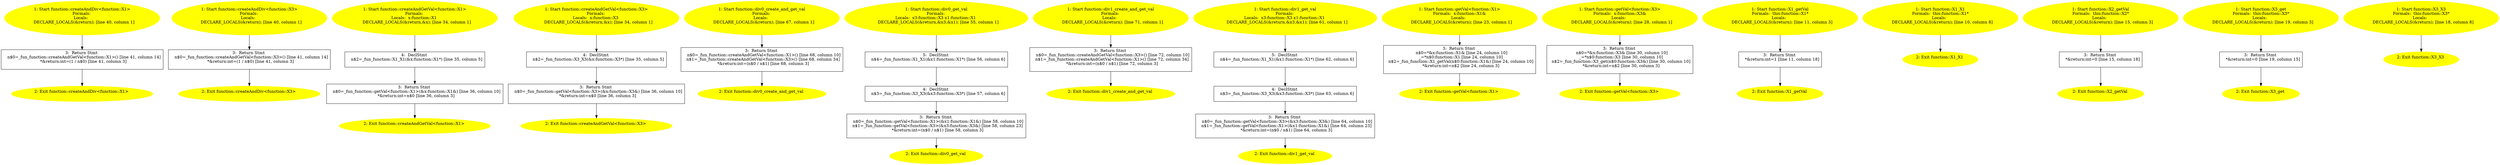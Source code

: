 /* @generated */
digraph cfg {
"createAndDiv<function::X1>#function#7317770096713783521.0380eae58716a2f4c79a0aa7669988ba_1" [label="1: Start function::createAndDiv<function::X1>\nFormals: \nLocals:  \n   DECLARE_LOCALS(&return); [line 40, column 1]\n " color=yellow style=filled]
	

	 "createAndDiv<function::X1>#function#7317770096713783521.0380eae58716a2f4c79a0aa7669988ba_1" -> "createAndDiv<function::X1>#function#7317770096713783521.0380eae58716a2f4c79a0aa7669988ba_3" ;
"createAndDiv<function::X1>#function#7317770096713783521.0380eae58716a2f4c79a0aa7669988ba_2" [label="2: Exit function::createAndDiv<function::X1> \n  " color=yellow style=filled]
	

"createAndDiv<function::X1>#function#7317770096713783521.0380eae58716a2f4c79a0aa7669988ba_3" [label="3:  Return Stmt \n   n$0=_fun_function::createAndGetVal<function::X1>() [line 41, column 14]\n  *&return:int=(1 / n$0) [line 41, column 3]\n " shape="box"]
	

	 "createAndDiv<function::X1>#function#7317770096713783521.0380eae58716a2f4c79a0aa7669988ba_3" -> "createAndDiv<function::X1>#function#7317770096713783521.0380eae58716a2f4c79a0aa7669988ba_2" ;
"createAndDiv<function::X3>#function#17691069018148922707.8fbffac628046cdf9a89a22bc71f8057_1" [label="1: Start function::createAndDiv<function::X3>\nFormals: \nLocals:  \n   DECLARE_LOCALS(&return); [line 40, column 1]\n " color=yellow style=filled]
	

	 "createAndDiv<function::X3>#function#17691069018148922707.8fbffac628046cdf9a89a22bc71f8057_1" -> "createAndDiv<function::X3>#function#17691069018148922707.8fbffac628046cdf9a89a22bc71f8057_3" ;
"createAndDiv<function::X3>#function#17691069018148922707.8fbffac628046cdf9a89a22bc71f8057_2" [label="2: Exit function::createAndDiv<function::X3> \n  " color=yellow style=filled]
	

"createAndDiv<function::X3>#function#17691069018148922707.8fbffac628046cdf9a89a22bc71f8057_3" [label="3:  Return Stmt \n   n$0=_fun_function::createAndGetVal<function::X3>() [line 41, column 14]\n  *&return:int=(1 / n$0) [line 41, column 3]\n " shape="box"]
	

	 "createAndDiv<function::X3>#function#17691069018148922707.8fbffac628046cdf9a89a22bc71f8057_3" -> "createAndDiv<function::X3>#function#17691069018148922707.8fbffac628046cdf9a89a22bc71f8057_2" ;
"createAndGetVal<function::X1>#function#6914861794749950810.03576380bf9ba7f93eef05bd79193575_1" [label="1: Start function::createAndGetVal<function::X1>\nFormals: \nLocals:  x:function::X1 \n   DECLARE_LOCALS(&return,&x); [line 34, column 1]\n " color=yellow style=filled]
	

	 "createAndGetVal<function::X1>#function#6914861794749950810.03576380bf9ba7f93eef05bd79193575_1" -> "createAndGetVal<function::X1>#function#6914861794749950810.03576380bf9ba7f93eef05bd79193575_4" ;
"createAndGetVal<function::X1>#function#6914861794749950810.03576380bf9ba7f93eef05bd79193575_2" [label="2: Exit function::createAndGetVal<function::X1> \n  " color=yellow style=filled]
	

"createAndGetVal<function::X1>#function#6914861794749950810.03576380bf9ba7f93eef05bd79193575_3" [label="3:  Return Stmt \n   n$0=_fun_function::getVal<function::X1>(&x:function::X1&) [line 36, column 10]\n  *&return:int=n$0 [line 36, column 3]\n " shape="box"]
	

	 "createAndGetVal<function::X1>#function#6914861794749950810.03576380bf9ba7f93eef05bd79193575_3" -> "createAndGetVal<function::X1>#function#6914861794749950810.03576380bf9ba7f93eef05bd79193575_2" ;
"createAndGetVal<function::X1>#function#6914861794749950810.03576380bf9ba7f93eef05bd79193575_4" [label="4:  DeclStmt \n   n$2=_fun_function::X1_X1(&x:function::X1*) [line 35, column 5]\n " shape="box"]
	

	 "createAndGetVal<function::X1>#function#6914861794749950810.03576380bf9ba7f93eef05bd79193575_4" -> "createAndGetVal<function::X1>#function#6914861794749950810.03576380bf9ba7f93eef05bd79193575_3" ;
"createAndGetVal<function::X3>#function#780814784522236088.525e889c7c5ef92e178075392a6961a4_1" [label="1: Start function::createAndGetVal<function::X3>\nFormals: \nLocals:  x:function::X3 \n   DECLARE_LOCALS(&return,&x); [line 34, column 1]\n " color=yellow style=filled]
	

	 "createAndGetVal<function::X3>#function#780814784522236088.525e889c7c5ef92e178075392a6961a4_1" -> "createAndGetVal<function::X3>#function#780814784522236088.525e889c7c5ef92e178075392a6961a4_4" ;
"createAndGetVal<function::X3>#function#780814784522236088.525e889c7c5ef92e178075392a6961a4_2" [label="2: Exit function::createAndGetVal<function::X3> \n  " color=yellow style=filled]
	

"createAndGetVal<function::X3>#function#780814784522236088.525e889c7c5ef92e178075392a6961a4_3" [label="3:  Return Stmt \n   n$0=_fun_function::getVal<function::X3>(&x:function::X3&) [line 36, column 10]\n  *&return:int=n$0 [line 36, column 3]\n " shape="box"]
	

	 "createAndGetVal<function::X3>#function#780814784522236088.525e889c7c5ef92e178075392a6961a4_3" -> "createAndGetVal<function::X3>#function#780814784522236088.525e889c7c5ef92e178075392a6961a4_2" ;
"createAndGetVal<function::X3>#function#780814784522236088.525e889c7c5ef92e178075392a6961a4_4" [label="4:  DeclStmt \n   n$2=_fun_function::X3_X3(&x:function::X3*) [line 35, column 5]\n " shape="box"]
	

	 "createAndGetVal<function::X3>#function#780814784522236088.525e889c7c5ef92e178075392a6961a4_4" -> "createAndGetVal<function::X3>#function#780814784522236088.525e889c7c5ef92e178075392a6961a4_3" ;
"div0_create_and_get_val#function#10435269887260132003.1e3aa28edfcd43ce252fdb21067574b3_1" [label="1: Start function::div0_create_and_get_val\nFormals: \nLocals:  \n   DECLARE_LOCALS(&return); [line 67, column 1]\n " color=yellow style=filled]
	

	 "div0_create_and_get_val#function#10435269887260132003.1e3aa28edfcd43ce252fdb21067574b3_1" -> "div0_create_and_get_val#function#10435269887260132003.1e3aa28edfcd43ce252fdb21067574b3_3" ;
"div0_create_and_get_val#function#10435269887260132003.1e3aa28edfcd43ce252fdb21067574b3_2" [label="2: Exit function::div0_create_and_get_val \n  " color=yellow style=filled]
	

"div0_create_and_get_val#function#10435269887260132003.1e3aa28edfcd43ce252fdb21067574b3_3" [label="3:  Return Stmt \n   n$0=_fun_function::createAndGetVal<function::X1>() [line 68, column 10]\n  n$1=_fun_function::createAndGetVal<function::X3>() [line 68, column 34]\n  *&return:int=(n$0 / n$1) [line 68, column 3]\n " shape="box"]
	

	 "div0_create_and_get_val#function#10435269887260132003.1e3aa28edfcd43ce252fdb21067574b3_3" -> "div0_create_and_get_val#function#10435269887260132003.1e3aa28edfcd43ce252fdb21067574b3_2" ;
"div0_get_val#function#10798510201986830040.b077944b4022150f57aec37a5ffc164a_1" [label="1: Start function::div0_get_val\nFormals: \nLocals:  x3:function::X3 x1:function::X1 \n   DECLARE_LOCALS(&return,&x3,&x1); [line 55, column 1]\n " color=yellow style=filled]
	

	 "div0_get_val#function#10798510201986830040.b077944b4022150f57aec37a5ffc164a_1" -> "div0_get_val#function#10798510201986830040.b077944b4022150f57aec37a5ffc164a_5" ;
"div0_get_val#function#10798510201986830040.b077944b4022150f57aec37a5ffc164a_2" [label="2: Exit function::div0_get_val \n  " color=yellow style=filled]
	

"div0_get_val#function#10798510201986830040.b077944b4022150f57aec37a5ffc164a_3" [label="3:  Return Stmt \n   n$0=_fun_function::getVal<function::X1>(&x1:function::X1&) [line 58, column 10]\n  n$1=_fun_function::getVal<function::X3>(&x3:function::X3&) [line 58, column 23]\n  *&return:int=(n$0 / n$1) [line 58, column 3]\n " shape="box"]
	

	 "div0_get_val#function#10798510201986830040.b077944b4022150f57aec37a5ffc164a_3" -> "div0_get_val#function#10798510201986830040.b077944b4022150f57aec37a5ffc164a_2" ;
"div0_get_val#function#10798510201986830040.b077944b4022150f57aec37a5ffc164a_4" [label="4:  DeclStmt \n   n$3=_fun_function::X3_X3(&x3:function::X3*) [line 57, column 6]\n " shape="box"]
	

	 "div0_get_val#function#10798510201986830040.b077944b4022150f57aec37a5ffc164a_4" -> "div0_get_val#function#10798510201986830040.b077944b4022150f57aec37a5ffc164a_3" ;
"div0_get_val#function#10798510201986830040.b077944b4022150f57aec37a5ffc164a_5" [label="5:  DeclStmt \n   n$4=_fun_function::X1_X1(&x1:function::X1*) [line 56, column 6]\n " shape="box"]
	

	 "div0_get_val#function#10798510201986830040.b077944b4022150f57aec37a5ffc164a_5" -> "div0_get_val#function#10798510201986830040.b077944b4022150f57aec37a5ffc164a_4" ;
"div1_create_and_get_val#function#14376724289073099234.7b46bfd9e19b7d3885bef77d1720d502_1" [label="1: Start function::div1_create_and_get_val\nFormals: \nLocals:  \n   DECLARE_LOCALS(&return); [line 71, column 1]\n " color=yellow style=filled]
	

	 "div1_create_and_get_val#function#14376724289073099234.7b46bfd9e19b7d3885bef77d1720d502_1" -> "div1_create_and_get_val#function#14376724289073099234.7b46bfd9e19b7d3885bef77d1720d502_3" ;
"div1_create_and_get_val#function#14376724289073099234.7b46bfd9e19b7d3885bef77d1720d502_2" [label="2: Exit function::div1_create_and_get_val \n  " color=yellow style=filled]
	

"div1_create_and_get_val#function#14376724289073099234.7b46bfd9e19b7d3885bef77d1720d502_3" [label="3:  Return Stmt \n   n$0=_fun_function::createAndGetVal<function::X3>() [line 72, column 10]\n  n$1=_fun_function::createAndGetVal<function::X1>() [line 72, column 34]\n  *&return:int=(n$0 / n$1) [line 72, column 3]\n " shape="box"]
	

	 "div1_create_and_get_val#function#14376724289073099234.7b46bfd9e19b7d3885bef77d1720d502_3" -> "div1_create_and_get_val#function#14376724289073099234.7b46bfd9e19b7d3885bef77d1720d502_2" ;
"div1_get_val#function#3554411408849091151.45cb38d8fc35a6b2cdc1f63de85d2e51_1" [label="1: Start function::div1_get_val\nFormals: \nLocals:  x3:function::X3 x1:function::X1 \n   DECLARE_LOCALS(&return,&x3,&x1); [line 61, column 1]\n " color=yellow style=filled]
	

	 "div1_get_val#function#3554411408849091151.45cb38d8fc35a6b2cdc1f63de85d2e51_1" -> "div1_get_val#function#3554411408849091151.45cb38d8fc35a6b2cdc1f63de85d2e51_5" ;
"div1_get_val#function#3554411408849091151.45cb38d8fc35a6b2cdc1f63de85d2e51_2" [label="2: Exit function::div1_get_val \n  " color=yellow style=filled]
	

"div1_get_val#function#3554411408849091151.45cb38d8fc35a6b2cdc1f63de85d2e51_3" [label="3:  Return Stmt \n   n$0=_fun_function::getVal<function::X3>(&x3:function::X3&) [line 64, column 10]\n  n$1=_fun_function::getVal<function::X1>(&x1:function::X1&) [line 64, column 23]\n  *&return:int=(n$0 / n$1) [line 64, column 3]\n " shape="box"]
	

	 "div1_get_val#function#3554411408849091151.45cb38d8fc35a6b2cdc1f63de85d2e51_3" -> "div1_get_val#function#3554411408849091151.45cb38d8fc35a6b2cdc1f63de85d2e51_2" ;
"div1_get_val#function#3554411408849091151.45cb38d8fc35a6b2cdc1f63de85d2e51_4" [label="4:  DeclStmt \n   n$3=_fun_function::X3_X3(&x3:function::X3*) [line 63, column 6]\n " shape="box"]
	

	 "div1_get_val#function#3554411408849091151.45cb38d8fc35a6b2cdc1f63de85d2e51_4" -> "div1_get_val#function#3554411408849091151.45cb38d8fc35a6b2cdc1f63de85d2e51_3" ;
"div1_get_val#function#3554411408849091151.45cb38d8fc35a6b2cdc1f63de85d2e51_5" [label="5:  DeclStmt \n   n$4=_fun_function::X1_X1(&x1:function::X1*) [line 62, column 6]\n " shape="box"]
	

	 "div1_get_val#function#3554411408849091151.45cb38d8fc35a6b2cdc1f63de85d2e51_5" -> "div1_get_val#function#3554411408849091151.45cb38d8fc35a6b2cdc1f63de85d2e51_4" ;
"getVal<function::X1>#function#7262186352585196534.81220c6f833b74aa2acc9c6411bc9ace_1" [label="1: Start function::getVal<function::X1>\nFormals:  x:function::X1&\nLocals:  \n   DECLARE_LOCALS(&return); [line 23, column 1]\n " color=yellow style=filled]
	

	 "getVal<function::X1>#function#7262186352585196534.81220c6f833b74aa2acc9c6411bc9ace_1" -> "getVal<function::X1>#function#7262186352585196534.81220c6f833b74aa2acc9c6411bc9ace_3" ;
"getVal<function::X1>#function#7262186352585196534.81220c6f833b74aa2acc9c6411bc9ace_2" [label="2: Exit function::getVal<function::X1> \n  " color=yellow style=filled]
	

"getVal<function::X1>#function#7262186352585196534.81220c6f833b74aa2acc9c6411bc9ace_3" [label="3:  Return Stmt \n   n$0=*&x:function::X1& [line 24, column 10]\n  _=*n$0:function::X1 [line 24, column 10]\n  n$2=_fun_function::X1_getVal(n$0:function::X1&) [line 24, column 10]\n  *&return:int=n$2 [line 24, column 3]\n " shape="box"]
	

	 "getVal<function::X1>#function#7262186352585196534.81220c6f833b74aa2acc9c6411bc9ace_3" -> "getVal<function::X1>#function#7262186352585196534.81220c6f833b74aa2acc9c6411bc9ace_2" ;
"getVal<function::X3>#function#11471061758976940952.6757c257541624a6e94e7b3c73ff8246_1" [label="1: Start function::getVal<function::X3>\nFormals:  x:function::X3&\nLocals:  \n   DECLARE_LOCALS(&return); [line 28, column 1]\n " color=yellow style=filled]
	

	 "getVal<function::X3>#function#11471061758976940952.6757c257541624a6e94e7b3c73ff8246_1" -> "getVal<function::X3>#function#11471061758976940952.6757c257541624a6e94e7b3c73ff8246_3" ;
"getVal<function::X3>#function#11471061758976940952.6757c257541624a6e94e7b3c73ff8246_2" [label="2: Exit function::getVal<function::X3> \n  " color=yellow style=filled]
	

"getVal<function::X3>#function#11471061758976940952.6757c257541624a6e94e7b3c73ff8246_3" [label="3:  Return Stmt \n   n$0=*&x:function::X3& [line 30, column 10]\n  _=*n$0:function::X3 [line 30, column 10]\n  n$2=_fun_function::X3_get(n$0:function::X3&) [line 30, column 10]\n  *&return:int=n$2 [line 30, column 3]\n " shape="box"]
	

	 "getVal<function::X3>#function#11471061758976940952.6757c257541624a6e94e7b3c73ff8246_3" -> "getVal<function::X3>#function#11471061758976940952.6757c257541624a6e94e7b3c73ff8246_2" ;
"getVal#X1#function#(6016609736462046615).f1c1059b86daba05a044baaa3aeebb4d_1" [label="1: Start function::X1_getVal\nFormals:  this:function::X1*\nLocals:  \n   DECLARE_LOCALS(&return); [line 11, column 3]\n " color=yellow style=filled]
	

	 "getVal#X1#function#(6016609736462046615).f1c1059b86daba05a044baaa3aeebb4d_1" -> "getVal#X1#function#(6016609736462046615).f1c1059b86daba05a044baaa3aeebb4d_3" ;
"getVal#X1#function#(6016609736462046615).f1c1059b86daba05a044baaa3aeebb4d_2" [label="2: Exit function::X1_getVal \n  " color=yellow style=filled]
	

"getVal#X1#function#(6016609736462046615).f1c1059b86daba05a044baaa3aeebb4d_3" [label="3:  Return Stmt \n   *&return:int=1 [line 11, column 18]\n " shape="box"]
	

	 "getVal#X1#function#(6016609736462046615).f1c1059b86daba05a044baaa3aeebb4d_3" -> "getVal#X1#function#(6016609736462046615).f1c1059b86daba05a044baaa3aeebb4d_2" ;
"X1#X1#function#{8268447282679134664|constexpr}.0745429c26350d2b5e4ccb089a75cca3_1" [label="1: Start function::X1_X1\nFormals:  this:function::X1*\nLocals:  \n   DECLARE_LOCALS(&return); [line 10, column 8]\n " color=yellow style=filled]
	

	 "X1#X1#function#{8268447282679134664|constexpr}.0745429c26350d2b5e4ccb089a75cca3_1" -> "X1#X1#function#{8268447282679134664|constexpr}.0745429c26350d2b5e4ccb089a75cca3_2" ;
"X1#X1#function#{8268447282679134664|constexpr}.0745429c26350d2b5e4ccb089a75cca3_2" [label="2: Exit function::X1_X1 \n  " color=yellow style=filled]
	

"getVal#X2#function#(4809746707613911696).0109fe7d05b40f7cd003b5f24db7e996_1" [label="1: Start function::X2_getVal\nFormals:  this:function::X2*\nLocals:  \n   DECLARE_LOCALS(&return); [line 15, column 3]\n " color=yellow style=filled]
	

	 "getVal#X2#function#(4809746707613911696).0109fe7d05b40f7cd003b5f24db7e996_1" -> "getVal#X2#function#(4809746707613911696).0109fe7d05b40f7cd003b5f24db7e996_3" ;
"getVal#X2#function#(4809746707613911696).0109fe7d05b40f7cd003b5f24db7e996_2" [label="2: Exit function::X2_getVal \n  " color=yellow style=filled]
	

"getVal#X2#function#(4809746707613911696).0109fe7d05b40f7cd003b5f24db7e996_3" [label="3:  Return Stmt \n   *&return:int=0 [line 15, column 18]\n " shape="box"]
	

	 "getVal#X2#function#(4809746707613911696).0109fe7d05b40f7cd003b5f24db7e996_3" -> "getVal#X2#function#(4809746707613911696).0109fe7d05b40f7cd003b5f24db7e996_2" ;
"get#X3#function#(14294522720635572005).f8ff5924ea2973135dd3eed8a26cb671_1" [label="1: Start function::X3_get\nFormals:  this:function::X3*\nLocals:  \n   DECLARE_LOCALS(&return); [line 19, column 3]\n " color=yellow style=filled]
	

	 "get#X3#function#(14294522720635572005).f8ff5924ea2973135dd3eed8a26cb671_1" -> "get#X3#function#(14294522720635572005).f8ff5924ea2973135dd3eed8a26cb671_3" ;
"get#X3#function#(14294522720635572005).f8ff5924ea2973135dd3eed8a26cb671_2" [label="2: Exit function::X3_get \n  " color=yellow style=filled]
	

"get#X3#function#(14294522720635572005).f8ff5924ea2973135dd3eed8a26cb671_3" [label="3:  Return Stmt \n   *&return:int=0 [line 19, column 15]\n " shape="box"]
	

	 "get#X3#function#(14294522720635572005).f8ff5924ea2973135dd3eed8a26cb671_3" -> "get#X3#function#(14294522720635572005).f8ff5924ea2973135dd3eed8a26cb671_2" ;
"X3#X3#function#{16145958216423895430|constexpr}.a7ec9df001ac855b3f6c0a5993984a6d_1" [label="1: Start function::X3_X3\nFormals:  this:function::X3*\nLocals:  \n   DECLARE_LOCALS(&return); [line 18, column 8]\n " color=yellow style=filled]
	

	 "X3#X3#function#{16145958216423895430|constexpr}.a7ec9df001ac855b3f6c0a5993984a6d_1" -> "X3#X3#function#{16145958216423895430|constexpr}.a7ec9df001ac855b3f6c0a5993984a6d_2" ;
"X3#X3#function#{16145958216423895430|constexpr}.a7ec9df001ac855b3f6c0a5993984a6d_2" [label="2: Exit function::X3_X3 \n  " color=yellow style=filled]
	

}
